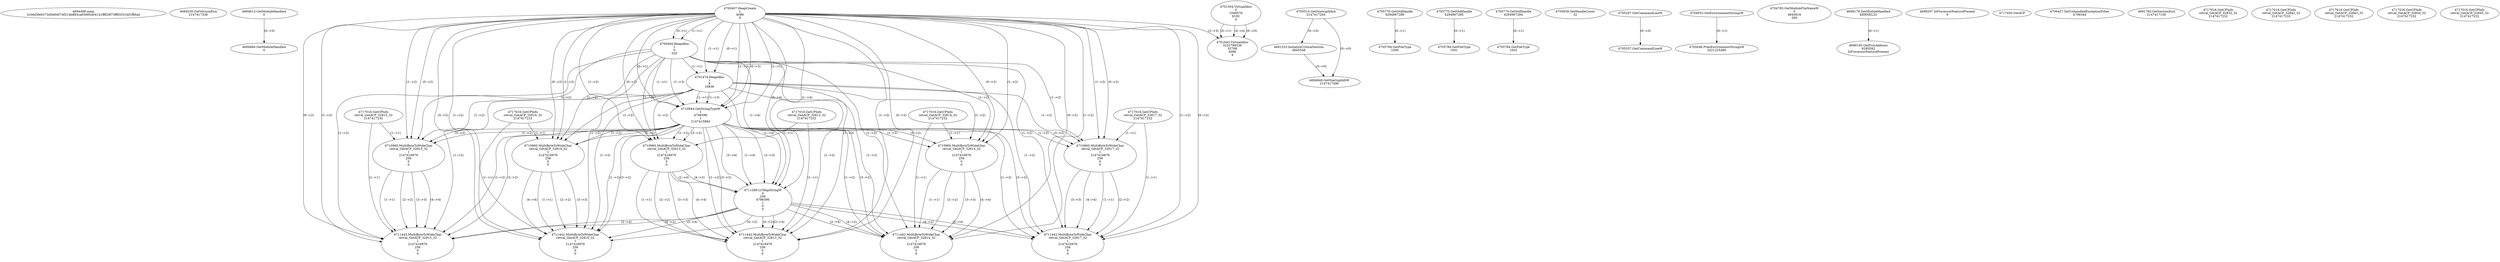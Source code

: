 // Global SCDG with merge call
digraph {
	0 [label="4694498.main
3c56d3fe6373d5b84074f214b883ca65685d04141ff829f73ff65531bf1f86ad"]
	1 [label="4694530.GetVersionExA
2147417336"]
	2 [label="4694613.GetModuleHandleA
0"]
	3 [label="4700407.HeapCreate
1
4096
0"]
	4 [label="4700484.HeapAlloc
1
0
320"]
	3 -> 4 [label="(1-->1)"]
	3 -> 4 [label="(0-->1)"]
	5 [label="4701474.HeapAlloc
1
8
16836"]
	3 -> 5 [label="(1-->1)"]
	3 -> 5 [label="(0-->1)"]
	4 -> 5 [label="(1-->1)"]
	6 [label="4701504.VirtualAlloc
0
1048576
8192
4"]
	7 [label="4701643.VirtualAlloc
3222798336
32768
4096
4"]
	6 -> 7 [label="(0-->1)"]
	3 -> 7 [label="(2-->3)"]
	6 -> 7 [label="(4-->4)"]
	6 -> 7 [label="(0-->0)"]
	8 [label="4705514.GetStartupInfoA
2147417264"]
	9 [label="4705770.GetStdHandle
4294967286"]
	10 [label="4705784.GetFileType
1000"]
	9 -> 10 [label="(0-->1)"]
	11 [label="4705770.GetStdHandle
4294967285"]
	12 [label="4705784.GetFileType
1001"]
	11 -> 12 [label="(0-->1)"]
	13 [label="4705770.GetStdHandle
4294967284"]
	14 [label="4705784.GetFileType
1002"]
	13 -> 14 [label="(0-->1)"]
	15 [label="4705839.SetHandleCount
32"]
	16 [label="4705287.GetCommandLineW
"]
	17 [label="4705337.GetCommandLineW
"]
	16 -> 17 [label="(0-->0)"]
	18 [label="4704933.GetEnvironmentStringsW
"]
	19 [label="4705046.FreeEnvironmentStringsW
3221225480"]
	18 -> 19 [label="(0-->1)"]
	20 [label="4704785.GetModuleFileNameW
0
4845816
260"]
	21 [label="4699179.GetModuleHandleA
KERNEL32"]
	22 [label="4699195.GetProcAddress
6295592
IsProcessorFeaturePresent"]
	21 -> 22 [label="(0-->1)"]
	23 [label="4699207.IsProcessorFeaturePresent
0"]
	24 [label="4717450.GetACP
"]
	25 [label="4706427.SetUnhandledExceptionFilter
4706344"]
	26 [label="4691765.GetVersionExA
2147417156"]
	27 [label="4691323.InitializeCriticalSection
4845548"]
	8 -> 27 [label="(0-->0)"]
	28 [label="4694849.GetStartupInfoW
2147417496"]
	8 -> 28 [label="(0-->0)"]
	27 -> 28 [label="(0-->0)"]
	29 [label="4694884.GetModuleHandleA
0"]
	2 -> 29 [label="(0-->0)"]
	30 [label="4717016.GetCPInfo
retval_GetACP_32813_32
2147417232"]
	31 [label="4717016.GetCPInfo
retval_GetACP_32814_32
2147417232"]
	32 [label="4717016.GetCPInfo
retval_GetACP_32815_32
2147417232"]
	33 [label="4717016.GetCPInfo
retval_GetACP_32816_32
2147417232"]
	34 [label="4717016.GetCPInfo
retval_GetACP_32817_32
2147417232"]
	35 [label="4717016.GetCPInfo
retval_GetACP_32832_32
2147417232"]
	36 [label="4717016.GetCPInfo
retval_GetACP_32842_32
2147417232"]
	37 [label="4717016.GetCPInfo
retval_GetACP_32843_32
2147417232"]
	38 [label="4717016.GetCPInfo
retval_GetACP_32844_32
2147417232"]
	39 [label="4717016.GetCPInfo
retval_GetACP_32845_32
2147417232"]
	40 [label="4710844.GetStringTypeW
1
4798396
1
2147415884"]
	3 -> 40 [label="(1-->1)"]
	3 -> 40 [label="(0-->1)"]
	4 -> 40 [label="(1-->1)"]
	5 -> 40 [label="(1-->1)"]
	3 -> 40 [label="(1-->3)"]
	3 -> 40 [label="(0-->3)"]
	4 -> 40 [label="(1-->3)"]
	5 -> 40 [label="(1-->3)"]
	41 [label="4710960.MultiByteToWideChar
retval_GetACP_32813_32
1
2147416976
256
0
0"]
	30 -> 41 [label="(1-->1)"]
	3 -> 41 [label="(1-->2)"]
	3 -> 41 [label="(0-->2)"]
	4 -> 41 [label="(1-->2)"]
	5 -> 41 [label="(1-->2)"]
	40 -> 41 [label="(1-->2)"]
	40 -> 41 [label="(3-->2)"]
	42 [label="4711289.LCMapStringW
0
256
4798396
1
0
0"]
	41 -> 42 [label="(4-->2)"]
	40 -> 42 [label="(2-->3)"]
	3 -> 42 [label="(1-->4)"]
	3 -> 42 [label="(0-->4)"]
	4 -> 42 [label="(1-->4)"]
	5 -> 42 [label="(1-->4)"]
	40 -> 42 [label="(1-->4)"]
	40 -> 42 [label="(3-->4)"]
	41 -> 42 [label="(2-->4)"]
	43 [label="4711442.MultiByteToWideChar
retval_GetACP_32813_32
1
2147416976
256
0
0"]
	30 -> 43 [label="(1-->1)"]
	41 -> 43 [label="(1-->1)"]
	3 -> 43 [label="(1-->2)"]
	3 -> 43 [label="(0-->2)"]
	4 -> 43 [label="(1-->2)"]
	5 -> 43 [label="(1-->2)"]
	40 -> 43 [label="(1-->2)"]
	40 -> 43 [label="(3-->2)"]
	41 -> 43 [label="(2-->2)"]
	42 -> 43 [label="(4-->2)"]
	41 -> 43 [label="(3-->3)"]
	41 -> 43 [label="(4-->4)"]
	42 -> 43 [label="(2-->4)"]
	44 [label="4710960.MultiByteToWideChar
retval_GetACP_32814_32
1
2147416976
256
0
0"]
	31 -> 44 [label="(1-->1)"]
	3 -> 44 [label="(1-->2)"]
	3 -> 44 [label="(0-->2)"]
	4 -> 44 [label="(1-->2)"]
	5 -> 44 [label="(1-->2)"]
	40 -> 44 [label="(1-->2)"]
	40 -> 44 [label="(3-->2)"]
	45 [label="4711442.MultiByteToWideChar
retval_GetACP_32814_32
1
2147416976
256
0
0"]
	31 -> 45 [label="(1-->1)"]
	44 -> 45 [label="(1-->1)"]
	3 -> 45 [label="(1-->2)"]
	3 -> 45 [label="(0-->2)"]
	4 -> 45 [label="(1-->2)"]
	5 -> 45 [label="(1-->2)"]
	40 -> 45 [label="(1-->2)"]
	40 -> 45 [label="(3-->2)"]
	42 -> 45 [label="(4-->2)"]
	44 -> 45 [label="(2-->2)"]
	44 -> 45 [label="(3-->3)"]
	42 -> 45 [label="(2-->4)"]
	44 -> 45 [label="(4-->4)"]
	46 [label="4710960.MultiByteToWideChar
retval_GetACP_32815_32
1
2147416976
256
0
0"]
	32 -> 46 [label="(1-->1)"]
	3 -> 46 [label="(1-->2)"]
	3 -> 46 [label="(0-->2)"]
	4 -> 46 [label="(1-->2)"]
	5 -> 46 [label="(1-->2)"]
	40 -> 46 [label="(1-->2)"]
	40 -> 46 [label="(3-->2)"]
	47 [label="4711442.MultiByteToWideChar
retval_GetACP_32815_32
1
2147416976
256
0
0"]
	32 -> 47 [label="(1-->1)"]
	46 -> 47 [label="(1-->1)"]
	3 -> 47 [label="(1-->2)"]
	3 -> 47 [label="(0-->2)"]
	4 -> 47 [label="(1-->2)"]
	5 -> 47 [label="(1-->2)"]
	40 -> 47 [label="(1-->2)"]
	40 -> 47 [label="(3-->2)"]
	42 -> 47 [label="(4-->2)"]
	46 -> 47 [label="(2-->2)"]
	46 -> 47 [label="(3-->3)"]
	42 -> 47 [label="(2-->4)"]
	46 -> 47 [label="(4-->4)"]
	48 [label="4710960.MultiByteToWideChar
retval_GetACP_32816_32
1
2147416976
256
0
0"]
	33 -> 48 [label="(1-->1)"]
	3 -> 48 [label="(1-->2)"]
	3 -> 48 [label="(0-->2)"]
	4 -> 48 [label="(1-->2)"]
	5 -> 48 [label="(1-->2)"]
	40 -> 48 [label="(1-->2)"]
	40 -> 48 [label="(3-->2)"]
	49 [label="4711442.MultiByteToWideChar
retval_GetACP_32816_32
1
2147416976
256
0
0"]
	33 -> 49 [label="(1-->1)"]
	48 -> 49 [label="(1-->1)"]
	3 -> 49 [label="(1-->2)"]
	3 -> 49 [label="(0-->2)"]
	4 -> 49 [label="(1-->2)"]
	5 -> 49 [label="(1-->2)"]
	40 -> 49 [label="(1-->2)"]
	40 -> 49 [label="(3-->2)"]
	42 -> 49 [label="(4-->2)"]
	48 -> 49 [label="(2-->2)"]
	48 -> 49 [label="(3-->3)"]
	42 -> 49 [label="(2-->4)"]
	48 -> 49 [label="(4-->4)"]
	50 [label="4710960.MultiByteToWideChar
retval_GetACP_32817_32
1
2147416976
256
0
0"]
	34 -> 50 [label="(1-->1)"]
	3 -> 50 [label="(1-->2)"]
	3 -> 50 [label="(0-->2)"]
	4 -> 50 [label="(1-->2)"]
	5 -> 50 [label="(1-->2)"]
	40 -> 50 [label="(1-->2)"]
	40 -> 50 [label="(3-->2)"]
	51 [label="4711442.MultiByteToWideChar
retval_GetACP_32817_32
1
2147416976
256
0
0"]
	34 -> 51 [label="(1-->1)"]
	50 -> 51 [label="(1-->1)"]
	3 -> 51 [label="(1-->2)"]
	3 -> 51 [label="(0-->2)"]
	4 -> 51 [label="(1-->2)"]
	5 -> 51 [label="(1-->2)"]
	40 -> 51 [label="(1-->2)"]
	40 -> 51 [label="(3-->2)"]
	42 -> 51 [label="(4-->2)"]
	50 -> 51 [label="(2-->2)"]
	50 -> 51 [label="(3-->3)"]
	42 -> 51 [label="(2-->4)"]
	50 -> 51 [label="(4-->4)"]
}
